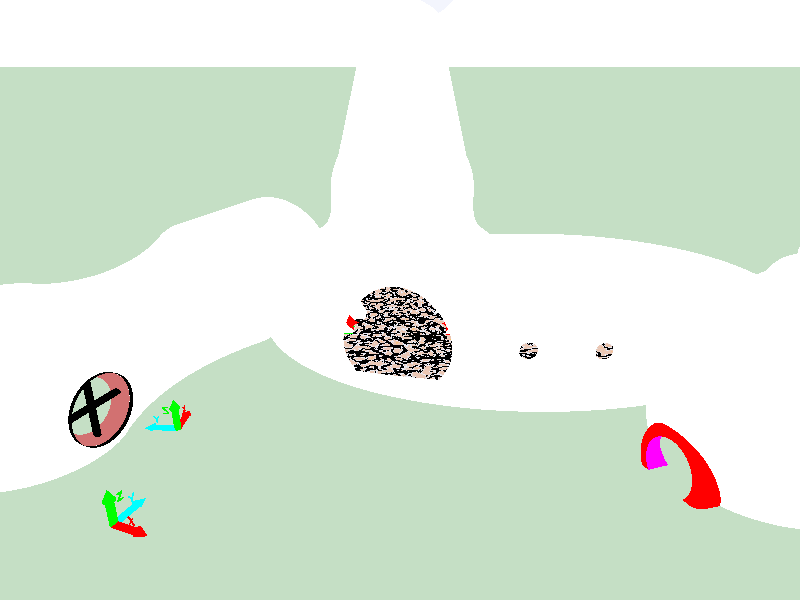 #include "colors.inc"     
#include "textures.inc"

#declare Font="cyrvetic.ttf";
light_source{
	<-3,0,0>
	color White

}
light_source{
	<0,4,0>
	color White

}
light_source{
	<5.87,-6.5,6>
	color White

}
light_source{
	<10,-10,10>
	color White

}

camera{
	location<-15,-7,10>
	look_at<3,-6.5,3>
	sky <0,0,1>
	right<-image_width/image_height,0,0>
}
/*camera{
	location<1,10,3>
	look_at<0,0,0>
	sky <0,0,1>
	right<-image_width/image_height,0,0>
}*/

background { White}

plane{
    z,0
    //texture{    Jade }
    pigment{color PaleGreen}
}

//##################################################Maison1###########################################################################################################

union {//ensemble

light_source {

        <-1,1,2>

        rgb <1,1,1>

}




/*lathe{
	bezier_spline
	4,
	//<3.5,3>,<0.8,3.8>,<0.5,3>,<2.2,1.5>,<0.8,0>,<3.0,0>
	<0,0>,<1,0.2>,<2,3>,<4,4>
	sturm
    pigment{ rgb<1,0,0>}
 	scale<1,1,1>                  

}*/




union {

//Chambre-----------------------------------------------------------------------------
	difference {
		sphere {
			<2,1.5,0>
			2
			pigment { rgb<1,1,1> }
		}
		sphere {
			<2,1.5,0>
			1.9
			pigment { rgb<1,0,0> }
		}
		sphere {
			<2,1.5,2>
			0.7
			pigment { rgb<1,0,0> }
		}
	}

	//fenetre
	union {
		difference {
			cylinder {
				<-2,-0.1,-0.5>
				<-2,0.0,-0.5>
				0.7
				pigment { rgb<1,0,0> }
				rotate<90,0,0>
				translate<4,1,2>
			}
			cylinder {
				<-2,-0.11,-0.5>
				<-2,0.01,-0.5>
				0.6
				pigment { rgb<1,0,1> }
				rotate<90,0,0>
				translate<4,1,2>
			}
	
		}
			cylinder {
			<-2,-0.1,-0.5>
			<-2,-0.01,-0.5>
			0.6
			texture{
  				pigment{ rgb<1,1,1>}
				finish { diffuse 0
    	    	reflection 0.1
				diffuse 0.3
    	       	roughness 0.0003
    	       	phong 1
    	       	phong_size 400
					}
			}
			rotate<90,0,0>
			translate<4,1,2>
		}
		box {
			<2.6,1.4,1.9>
			<1.4,1.5,2>
			pigment { rgb<1,0,0> }
		}
		box {
			<1.95,0.9,1.9>
			<2.05,2.1,2>
			pigment { rgb<1,0,0> }
			rotate<0,0,0>
		}
		lathe{
			bezier_spline
			4,
			<3.18,0>,<3.3,0.3>,<3.5,0.5>,<3.9,1.5>
			sturm
			pigment { rgb<1,0,0> }
	 		scale<0.22,0.22,0.22>
			rotate<-90,0,0>
			translate<2,1.5,2>                  

		}

	}


//Couloir
	lathe{
		bezier_spline
		4,
		<3.46,0>,<3.3,0.3>,<3,0.5>,<3.9,1.5>
		sturm
		pigment { rgb<1,1,1> }
	 	scale<0.5,0.5,0.5>
		rotate<0,0,90>
		translate<1,1.5,0>                  

}

//Salon
	difference {
		sphere {
			<-2,1.5,0>
			3
			pigment { rgb<1,1,1> }
		}
		sphere {
			<-2,1.5,0>
			2.9
			pigment { rgb<1,0,1> }
		}
		sphere {
			<-2,0.5,3>
			1
			pigment { rgb<1,0,1> }
		}
		sphere {
			<-2,4,0>
			1.4
			pigment { rgb<1,0,1> }
		}
/*		box{
			<0,0,0>
			<-6,3,8>
		}*/

	}
	//toit
	difference {
		sphere {
			<-2,4,0>
			1.5
			pigment { rgb<1,1,1> }
		}
		sphere {
			<-2,4,0>
			1.4
			pigment { rgb<1,0,1> }
		}
		cylinder {
			<-2,5,0>
			<-2,6,0>
			0.75
		}
	}
	difference {
		sphere {
			<-2,5,0>
			0.85
			pigment { rgb<1,1,1> }
		}
		sphere {
			<-2,5,0>
			0.75
			pigment { rgb<1,0,1> }
		}
		cylinder {
			<-2,5,0>
			<-2,7,0>
			0.25
		}
	}
	difference {
		cylinder {
			<-2,5,0>
			<-2,6,0>
			0.25
			pigment { rgb<1,1,1> }
		}
		cylinder {
			<-2,5,0>
			<-2,7,0>
			0.15
			pigment { rgb<1,0,1> }
		}
	}
	//porte
	difference {
		cylinder {
			<-2,-1,-0.5>
			<-2,0.20,-0.5>
			1
			pigment { rgb<1,0,0> }
			rotate<90,0,0>
			translate<0,0,2.85>
		}
		cylinder {
			<-2,-1.5,-0.5>
			<-2,1,-0.5>
			0.80
			pigment { rgb<1,0,1> }
			rotate<90,0,0>
			translate<0,0,2.85>
		}
		sphere {
			<-2,1.5,0>
			2.9
			pigment { rgb<1,0,1> }
		}
		
	}
	difference {
		lathe{
			bezier_spline
			4,
			<2,0>,<2.5,0.3>,<2.3,0.5>,<2.5,3>//à améliorer
			sturm
			pigment { rgb<1,0,0> }
		 	scale<0.5,0.5,0.5>
			rotate<-90,0,0>
			translate<-2,0.5,3.05>                  
		}
		sphere {
			<-2,1.5,0>
			2.9
			pigment { rgb<1,0,1> }
		}
	}

	
}

rotate<90,0,-160>
translate<-3,-17,0>
}//ensemble


//|||||||||||||||||||||||||||||||||||||||||||||||||||||||||||||||||||FinMaison1|||||||||||||||||||||||||||||||||||||||||||||||||||||||||||||||||||||||||||||||||||||||||




















//##################################################Maison2###########################################################################################################
#declare Font="cyrvetic.ttf";
#declare zi=1.5;

union {//ensemble maison
light_source{
	<2,2,2>
	color White

}
light_source{
	<-5,2,zi>
	color Yellow

}
light_source{
	<-5,12,3>
	color White

}

difference{ //pour creuser la maison
      union{

            cylinder{
                  <-5,10,zi>
                  <-5,15,zi>
                  3
                  pigment{ color White}
            }


            difference{
                 sphere{     //sphere rouge
                              <-5,2,zi>
                              3
                               pigment{ color White}
                 }
                        
                  
                  sphere{     //afin de faire la fenetre
                              <-2,2,zi>
                              1
                               pigment{ color Brown}
                  }
                  cylinder{   //afin de faire la porte entre la sphere et le lathe
                        <-5,4,zi>
                        <-5,6,zi>
                        2.5
                        pigment{ color Green}
                  }
                  sphere{     //afin de faire la porte entre la sphere et le lathe 
                        <-5,5,zi>
                        2.5
                         pigment{ color Yellow}
                  }
                  
            }
            
            
            lathe{      //relie le cylindre et la sphere
                  bezier_spline
                  4,
                  <2.79,1.09>,
                  <2.09,2.89>,
                  <2.02,5.59>,
                  <3,8>
                   pigment{ color White}
                   
                   translate <-5,2,zi>
            }
      }
      
       union{     //on faire l'union du cylindre et de la sphere qui creusent la maison
            cylinder{
                  <-5,9,zi>
                  <-5,14.5,zi>
                  2.5
                  pigment{ color White}
            }
           
            sphere{
                  <-5,2,zi>
                  2.5
                  pigment{ color Blue}
            }
            sphere{
                  <-5,2,zi-2>
                  2.5
                  pigment{ color Blue}
            }
                  
            
            
           
      
      }
  
}


union{//fenetre 
                        
      
      lathe{ //ACDB
            bezier_spline
            4,
            <1,0>,
            <1,0.2>,
            <0.99,0.07>,
            <0.99,0.14>
            pigment{ color Black}
            rotate <0,0,90>
            translate<-2-0.05,2,zi> 
      }
      cylinder{
            <-2.5,2-1,zi>
            <-2.5,2+1,zi>
            0.1
            pigment{ color Black}
      }
      cylinder{
            <-2.5,2,zi-1>
            <-2.5,2,zi+1>
            0.1
            pigment{ color Black}
      }
}

//porte

#macro fleche(A,S,Coul1,Coul2,alph,rCyl,rCon,text1,sca,rot,trans)


	# local B=A*alph+S*(1-alph);



	cylinder{
	A B rCyl
	 	pigment{
			color Coul1
		}
	}
	cone {
		B rCon S 0
		pigment{
			color Coul2
		}
	} 
	text {
                ttf Font  
                text1
	        0.1, 0    
	        pigment{
			    color Coul1
		    }
                scale sca 
                rotate rot
                translate trans   
    } 


#end



#macro repereortho()
	fleche(<0,0,0>,<1,0,0>,Red,Red,0.3,0.1,0.15,"X",<0.3,0.3,0.3>,<90,0,0>,<0.5,0,0.2>)
	fleche(<0,0,0>,<0,1,0>,Cyan,Cyan,0.3,0.1,0.15,"Y",<0.3,0.3,0.3>,<90,0,90>,<0,0.5,0.2>)
	fleche(<0,0,0>,<0,0,1>,Green,Green,0.3,0.1,0.15,"Z",<0.3,0.3,0.3>,<90,0,90>,<0,0.2,0.5>)
	
#end

repereortho()

rotate<0,0,-110>
translate<-4,0,0>
}//ensemble maison
//|||||||||||||||||||||||||||||||||||||||||||||||||||||||||||||||||||FinMaison2|||||||||||||||||||||||||||||||||||||||||||||||||||||||||||||||||||||||||||||||||||||||||























//##################################################Maison3###########################################################################################################

light_source{
	<-3,0,0>
	color White

}
light_source{
	<0,4,0>
	color White

}
light_source{
	<5.87,-6.5,6>
	color White

}
light_source{
	<10,-10,10>
	color White

}

//rdc----------------------------------------
difference{
      //union{
            blob{
                  threshold 0.2
                  sphere{
                        <5,-5,3>
                        3
                        1
                        pigment{color White}
                  }
                  sphere{
                        <5,-8,3>
                        3
                        1
                         pigment{color White}
                  }
                  sphere{
                        <7.6,-6.5,3>
                        3
                        1
                        pigment{color White}
                  }
         
                  
	            sphere{
	                  <5.87,-6.5,6>
	                  3
	                  2
	                  pigment{color White}
	            }
		            
            }
            
            
            
      //}
      union{
             blob{
                  threshold 0.2
                  sphere{
                        <5,-5,3>
                        2.5
                        1
                        pigment{color Green}
                  }
                  sphere{
                        <5,-8,3>
                        2.5
                        1
                         pigment{color Red}
                  }
                  sphere{
                        <7.6,-6.5,3>
                        2.5
                        1
                        pigment{color Yellow}
                  }
                  sphere{
                        <5.87,-6.5,6>
                        2.5
                        2
                        pigment{color Brown}
                  }
            }
		  sphere{
				<2.4,-6.5,3>
				2
				pigment{color Red}
			}
    
		}
		sphere{	//afin de faire passer la fumÃ©e dans le toit
		//centre N rayon M
			<0,0,0>
			1
			
			translate <5.87,-6.5,6+3*0.7>
		}
}
//couloir---------------------------------------
difference {
	cylinder {
		<4.5,-6.5,2.8>
		<2,-6.5,2.8>
		2
		pigment{ color Green }
	}
	cylinder {
		<5,-6.5,2.9>
		<0,-6.5,2.9>
		1.5
		pigment{ color White }
	}
	sphere {
		<2, -3.5, 2.7>
		2.7
		pigment{ color White }
		scale<1,3,1>
	}
}
difference {     
	box{  //GJKL
		<3.7,-5.,1>
	   	<1,-8,2>
	    pigment{ Pink_Granite }  
	}
	difference {
		cylinder {
			<4,-6.5,2.8>
			<0,-6.6,2.8>
			3
			pigment{ color Green }
		}
		cylinder {
			<5,-6.5,2.9>
			<0,-6.5,2.9>
			1.5
			pigment{ color White }
		}
		sphere {
		<2, -3.5, 2.7>
		2.7
		pigment{ color White }
			scale<1,3,1>
		}
	}
}
difference {
	lathe{
            bezier_spline
           	4,
            <2,1.7>,
            <2,0.75>,
            <2,0.5>,
            <2.5,0> 
            rotate <0,0,90>
           	translate <3.7,-6.5,2.8>
            //translate <0,1,0>
            //translate <5.87,-3,6>
            pigment{color White}
	}
	sphere {
		<2, -3.5, 2.7>
		2.7
		pigment{ color White }
		scale<1,3,1>
	}
}
//entrée-----------------------------------------
difference {
	box{  //GJKL
		<2.5,-3,1>
	   	<-0.5,-20,2>
	    pigment{ Pink_Granite }  
	}
	difference {
		sphere {
			<2, -3.5, 2.7>
			5
			pigment{ color White }
			scale<1,3,1>
		}
		sphere {
			<2, -3.5, 2.7>
			2.7
			pigment{ color White }
			scale<1,3,1>
		}
	}

}
difference {
	sphere {
		<2, -3.5, 2.7>
		2.7
		pigment{ color White }
		scale<1,3,1>
	}
	sphere {
		<2, -3.5, 2.7>
		2.6
		pigment{ color White }
		scale<1,3,1>
	}
	//fenetres
	cylinder {
		<5,-6.5,2.9>
		<-3,-6.5,2.9>
		1.5
		pigment{ color White }
	}
	cylinder {
		<5,-10,3>
		<-3,-10,3>
		0.25
		pigment{ color White }
	}
	cylinder {
		<5,-12,3>
		<-3,-12,3>
		0.25
		pigment{ color White }
	}
	cylinder {
		<5,-14,3>
		<-3,-14,3>
		0.25
		pigment{ color White }
	}

}


intersection{
      box{  //GJKL
            <2,-2,1>
            <10.6,-11,2>
            pigment{ Pink_Granite } 
      
      }
      
      blob{
                  threshold 0.2
                  sphere{
                        <5,-5,2>
                        2.5
                        1
                        pigment{color Green}
                  }
                  sphere{
                        <5,-8,2>
                        2.5
                        1
                         pigment{color Red}
                  }
                  sphere{
                        <7.6,-6.5,2>
                        2.5
                        1
                        pigment{color Yellow}
                  }
       }
            
      
}
//#declare H=<1.5,3.48>;
lathe{ //IHGD
            linear_spline
           2,
            
             <2.31,0.66>,
            <1,6>
            //<1.08,5.33>,
            //<0.2*1,0.2*6> 
            rotate <90,0,0>
            translate <5.87,-6.5,6>
            
            pigment{color White}
}
lathe{ //DJLK
            bezier_spline
           4,
            <1,6>,
             <1,3.28>,
            <1,2.4>,
            <1,0.06> 
            rotate <90,0,0>
           translate <5.87,-6.5,6>
            //translate <0,1,0>
            //translate <5.87,-3,6>
            pigment{color White}
}


/*cylinder{
	<1,6>
	<1,0>
	1
	translate <5.87,-6.5,6>
	
}*/



blob{
      threshold 0.05
      #for (i,0,3)
            sphere{
                  <0.5,0.5,0.5+i*0.5>
                  0.5
                  0.5
                  pigment{color Silver}
            }      
            
            sphere{
                  <0.5,1,0.75+i*0.5>
                  0.5
                  0.5
                  pigment{color Silver}
            }
            sphere{
                  <0.75,0.75,0.75+i*0.5>
                  0.5
                  0.5
                  pigment{color Silver}
            }
      #end
      scale <4,4,5>
      translate <4,-9,11>
      
      
}

#macro fleche(A,S,Coul1,Coul2,alph,rCyl,rCon,text1,sca,rot,trans)


	# local B=A*alph+S*(1-alph);



	cylinder{
	A B rCyl
	 	pigment{
			color Coul1
		}
	}
	cone {
		B rCon S 0
		pigment{
			color Coul2
		}
	} 
	text {
                ttf Font  
                text1
	        0.1, 0    
	        pigment{
			    color Coul1
		    }
                scale sca 
                rotate rot
                translate trans   
    } 


#end



#macro repereortho()
	fleche(<0,0,0>,<1,0,0>,Red,Red,0.3,0.1,0.15,"X",<0.3,0.3,0.3>,<90,0,0>,<0.5,0,0.2>)
	fleche(<0,0,0>,<0,1,0>,Cyan,Cyan,0.3,0.1,0.15,"Y",<0.3,0.3,0.3>,<90,0,90>,<0,0.5,0.2>)
	fleche(<0,0,0>,<0,0,1>,Green,Green,0.3,0.1,0.15,"Z",<0.3,0.3,0.3>,<90,0,90>,<0,0.2,0.5>)
	
#end

repereortho()

//|||||||||||||||||||||||||||||||||||||||||||||||||||||||||||||||||||FinMaison3|||||||||||||||||||||||||||||||||||||||||||||||||||||||||||||||||||||||||||||||||||||||||













